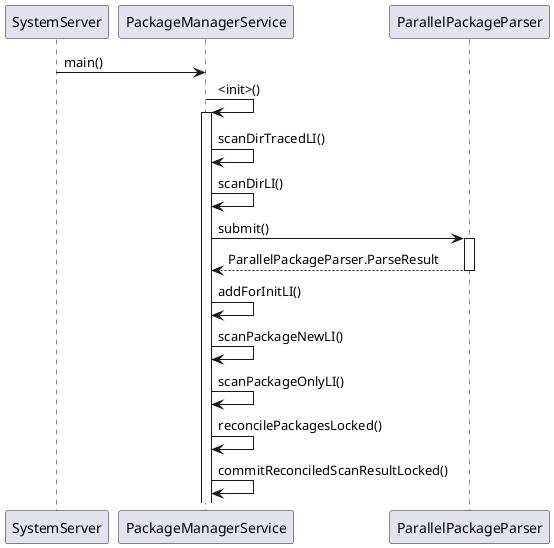 @startuml
participant SystemServer as a
participant PackageManagerService as b
participant ParallelPackageParser as c

a->b : main()
b->b : <init>()
activate b
b->b : scanDirTracedLI()
b->b : scanDirLI()
b->c : submit()
activate c
return ParallelPackageParser.ParseResult
b->b : addForInitLI()
b->b : scanPackageNewLI()
b->b : scanPackageOnlyLI()
b->b : reconcilePackagesLocked()
b->b : commitReconciledScanResultLocked()
@enduml
